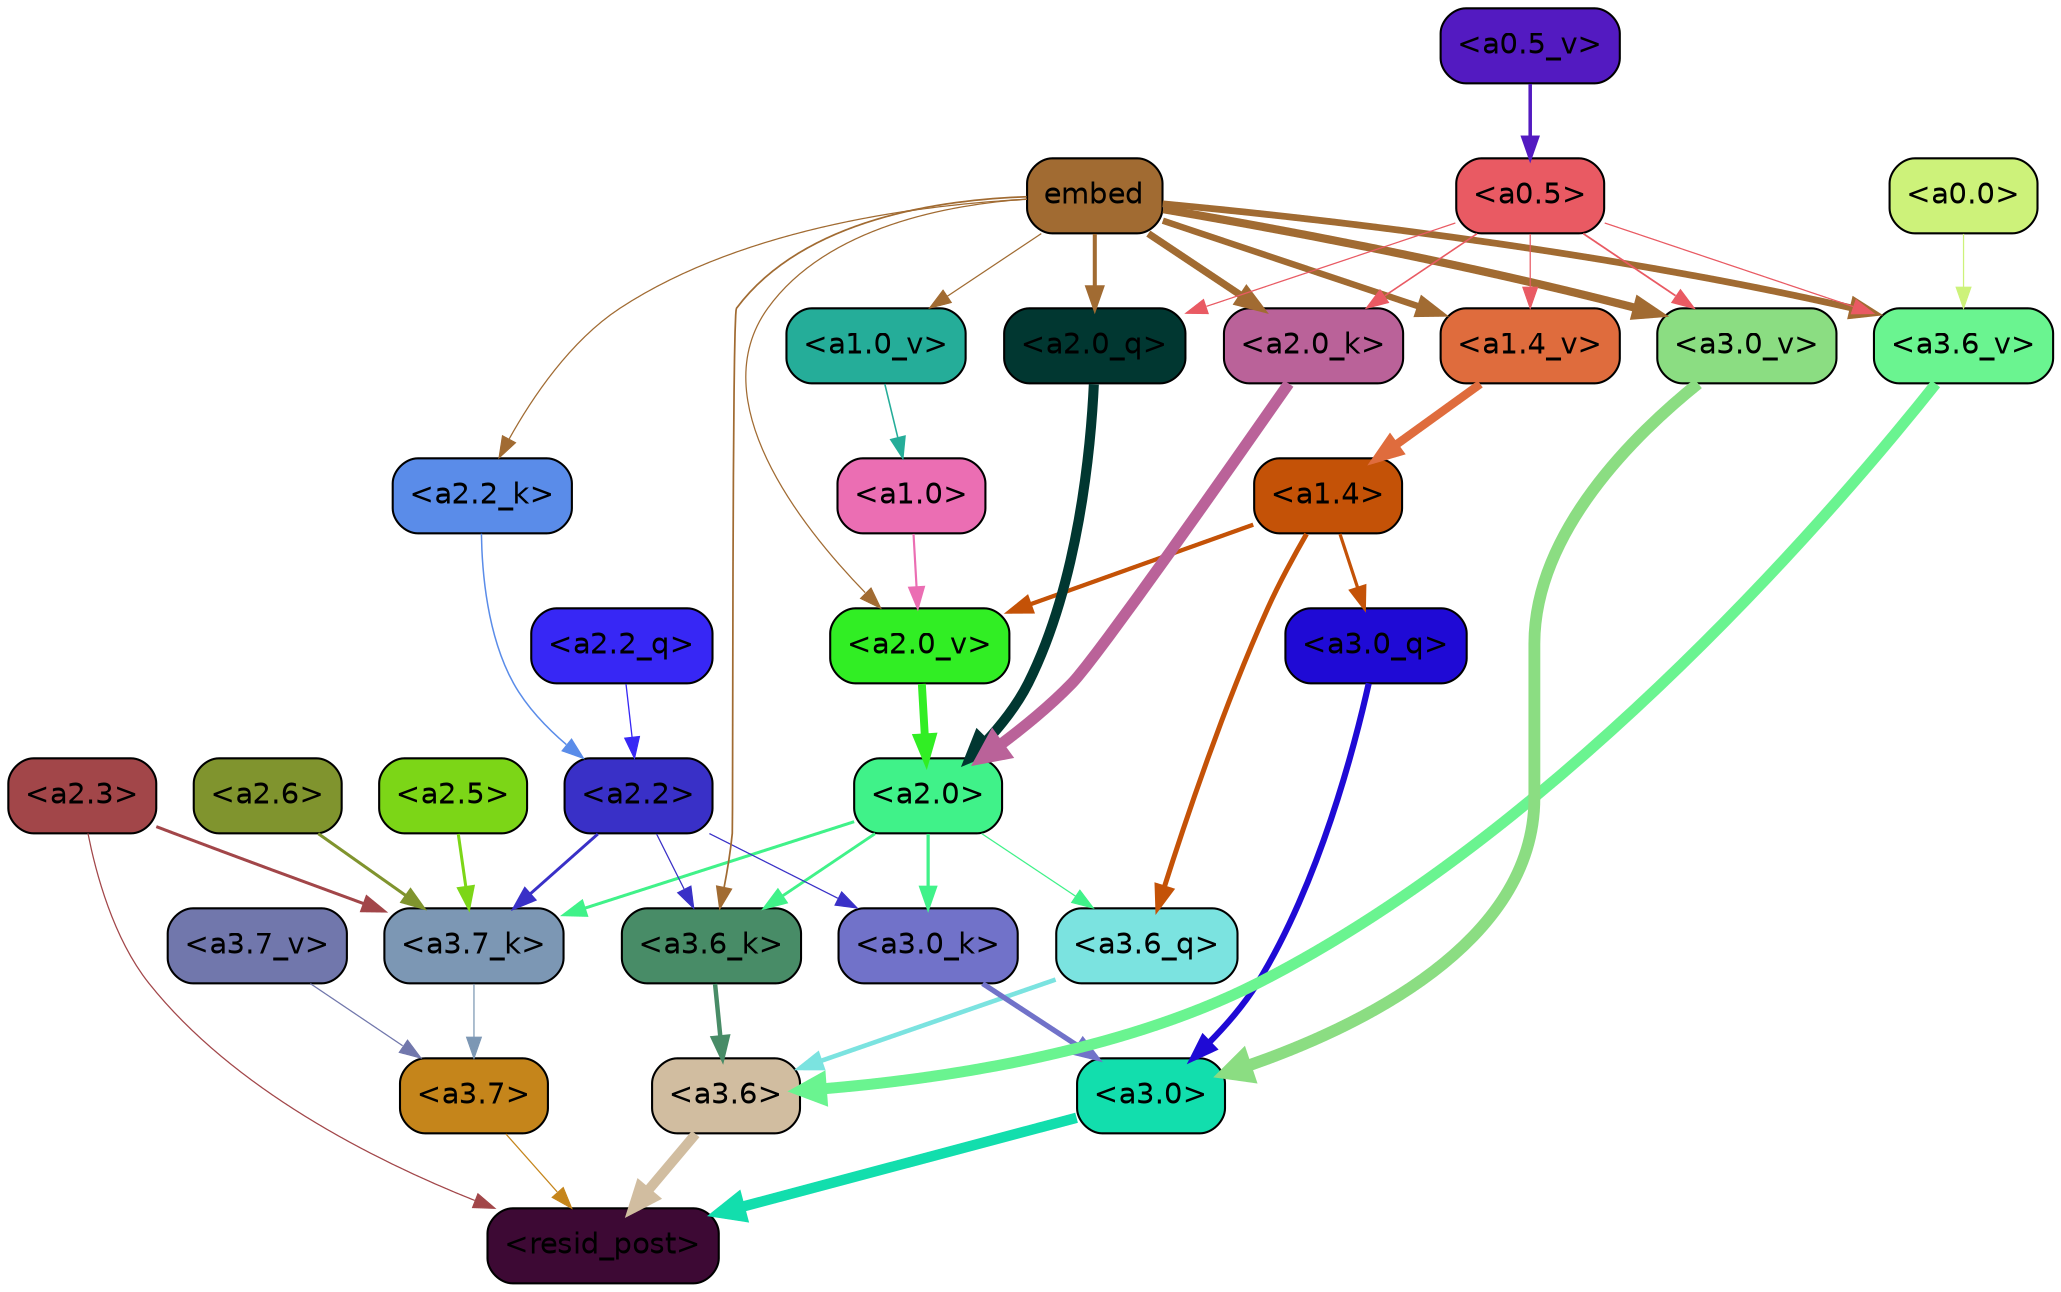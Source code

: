 strict digraph "" {
	graph [bgcolor=transparent,
		layout=dot,
		overlap=false,
		splines=true
	];
	"<a3.7>"	[color=black,
		fillcolor="#c5851b",
		fontname=Helvetica,
		shape=box,
		style="filled, rounded"];
	"<resid_post>"	[color=black,
		fillcolor="#3d0934",
		fontname=Helvetica,
		shape=box,
		style="filled, rounded"];
	"<a3.7>" -> "<resid_post>"	[color="#c5851b",
		penwidth=0.6];
	"<a3.6>"	[color=black,
		fillcolor="#d1bda0",
		fontname=Helvetica,
		shape=box,
		style="filled, rounded"];
	"<a3.6>" -> "<resid_post>"	[color="#d1bda0",
		penwidth=4.749041676521301];
	"<a3.0>"	[color=black,
		fillcolor="#12dead",
		fontname=Helvetica,
		shape=box,
		style="filled, rounded"];
	"<a3.0>" -> "<resid_post>"	[color="#12dead",
		penwidth=5.004215121269226];
	"<a2.3>"	[color=black,
		fillcolor="#a24649",
		fontname=Helvetica,
		shape=box,
		style="filled, rounded"];
	"<a2.3>" -> "<resid_post>"	[color="#a24649",
		penwidth=0.6];
	"<a3.7_k>"	[color=black,
		fillcolor="#7c97b4",
		fontname=Helvetica,
		shape=box,
		style="filled, rounded"];
	"<a2.3>" -> "<a3.7_k>"	[color="#a24649",
		penwidth=1.4559586644172668];
	"<a3.6_q>"	[color=black,
		fillcolor="#7be3e0",
		fontname=Helvetica,
		shape=box,
		style="filled, rounded"];
	"<a3.6_q>" -> "<a3.6>"	[color="#7be3e0",
		penwidth=2.199681341648102];
	"<a3.0_q>"	[color=black,
		fillcolor="#1f0ad5",
		fontname=Helvetica,
		shape=box,
		style="filled, rounded"];
	"<a3.0_q>" -> "<a3.0>"	[color="#1f0ad5",
		penwidth=2.9459195733070374];
	"<a3.7_k>" -> "<a3.7>"	[color="#7c97b4",
		penwidth=0.6];
	"<a3.6_k>"	[color=black,
		fillcolor="#488c67",
		fontname=Helvetica,
		shape=box,
		style="filled, rounded"];
	"<a3.6_k>" -> "<a3.6>"	[color="#488c67",
		penwidth=2.13908451795578];
	"<a3.0_k>"	[color=black,
		fillcolor="#7172c9",
		fontname=Helvetica,
		shape=box,
		style="filled, rounded"];
	"<a3.0_k>" -> "<a3.0>"	[color="#7172c9",
		penwidth=2.520303964614868];
	"<a3.7_v>"	[color=black,
		fillcolor="#7177ac",
		fontname=Helvetica,
		shape=box,
		style="filled, rounded"];
	"<a3.7_v>" -> "<a3.7>"	[color="#7177ac",
		penwidth=0.6];
	"<a3.6_v>"	[color=black,
		fillcolor="#6af490",
		fontname=Helvetica,
		shape=box,
		style="filled, rounded"];
	"<a3.6_v>" -> "<a3.6>"	[color="#6af490",
		penwidth=5.297133803367615];
	"<a3.0_v>"	[color=black,
		fillcolor="#8bdd82",
		fontname=Helvetica,
		shape=box,
		style="filled, rounded"];
	"<a3.0_v>" -> "<a3.0>"	[color="#8bdd82",
		penwidth=5.680712580680847];
	"<a2.0>"	[color=black,
		fillcolor="#40f289",
		fontname=Helvetica,
		shape=box,
		style="filled, rounded"];
	"<a2.0>" -> "<a3.6_q>"	[color="#40f289",
		penwidth=0.6];
	"<a2.0>" -> "<a3.7_k>"	[color="#40f289",
		penwidth=1.4582423567771912];
	"<a2.0>" -> "<a3.6_k>"	[color="#40f289",
		penwidth=1.3792681694030762];
	"<a2.0>" -> "<a3.0_k>"	[color="#40f289",
		penwidth=1.5433646440505981];
	"<a1.4>"	[color=black,
		fillcolor="#c45207",
		fontname=Helvetica,
		shape=box,
		style="filled, rounded"];
	"<a1.4>" -> "<a3.6_q>"	[color="#c45207",
		penwidth=2.407962203025818];
	"<a1.4>" -> "<a3.0_q>"	[color="#c45207",
		penwidth=1.5490156412124634];
	"<a2.0_v>"	[color=black,
		fillcolor="#31ee24",
		fontname=Helvetica,
		shape=box,
		style="filled, rounded"];
	"<a1.4>" -> "<a2.0_v>"	[color="#c45207",
		penwidth=2.058677911758423];
	"<a2.6>"	[color=black,
		fillcolor="#80942e",
		fontname=Helvetica,
		shape=box,
		style="filled, rounded"];
	"<a2.6>" -> "<a3.7_k>"	[color="#80942e",
		penwidth=1.468173325061798];
	"<a2.5>"	[color=black,
		fillcolor="#7cd617",
		fontname=Helvetica,
		shape=box,
		style="filled, rounded"];
	"<a2.5>" -> "<a3.7_k>"	[color="#7cd617",
		penwidth=1.457568109035492];
	"<a2.2>"	[color=black,
		fillcolor="#3930c7",
		fontname=Helvetica,
		shape=box,
		style="filled, rounded"];
	"<a2.2>" -> "<a3.7_k>"	[color="#3930c7",
		penwidth=1.4199435114860535];
	"<a2.2>" -> "<a3.6_k>"	[color="#3930c7",
		penwidth=0.6];
	"<a2.2>" -> "<a3.0_k>"	[color="#3930c7",
		penwidth=0.6];
	embed	[color=black,
		fillcolor="#a16b32",
		fontname=Helvetica,
		shape=box,
		style="filled, rounded"];
	embed -> "<a3.6_k>"	[color="#a16b32",
		penwidth=0.8273519277572632];
	embed -> "<a3.6_v>"	[color="#a16b32",
		penwidth=3.2414157912135124];
	embed -> "<a3.0_v>"	[color="#a16b32",
		penwidth=3.929257571697235];
	"<a2.0_q>"	[color=black,
		fillcolor="#013731",
		fontname=Helvetica,
		shape=box,
		style="filled, rounded"];
	embed -> "<a2.0_q>"	[color="#a16b32",
		penwidth=1.9435837268829346];
	"<a2.2_k>"	[color=black,
		fillcolor="#5a8ce9",
		fontname=Helvetica,
		shape=box,
		style="filled, rounded"];
	embed -> "<a2.2_k>"	[color="#a16b32",
		penwidth=0.6];
	"<a2.0_k>"	[color=black,
		fillcolor="#ba6299",
		fontname=Helvetica,
		shape=box,
		style="filled, rounded"];
	embed -> "<a2.0_k>"	[color="#a16b32",
		penwidth=3.4579111337661743];
	embed -> "<a2.0_v>"	[color="#a16b32",
		penwidth=0.6];
	"<a1.4_v>"	[color=black,
		fillcolor="#df6c3d",
		fontname=Helvetica,
		shape=box,
		style="filled, rounded"];
	embed -> "<a1.4_v>"	[color="#a16b32",
		penwidth=3.0905416011810303];
	"<a1.0_v>"	[color=black,
		fillcolor="#25ad99",
		fontname=Helvetica,
		shape=box,
		style="filled, rounded"];
	embed -> "<a1.0_v>"	[color="#a16b32",
		penwidth=0.6];
	"<a0.5>"	[color=black,
		fillcolor="#e95a63",
		fontname=Helvetica,
		shape=box,
		style="filled, rounded"];
	"<a0.5>" -> "<a3.6_v>"	[color="#e95a63",
		penwidth=0.6];
	"<a0.5>" -> "<a3.0_v>"	[color="#e95a63",
		penwidth=0.8535017371177673];
	"<a0.5>" -> "<a2.0_q>"	[color="#e95a63",
		penwidth=0.6];
	"<a0.5>" -> "<a2.0_k>"	[color="#e95a63",
		penwidth=0.7646331787109375];
	"<a0.5>" -> "<a1.4_v>"	[color="#e95a63",
		penwidth=0.6];
	"<a0.0>"	[color=black,
		fillcolor="#cdf27a",
		fontname=Helvetica,
		shape=box,
		style="filled, rounded"];
	"<a0.0>" -> "<a3.6_v>"	[color="#cdf27a",
		penwidth=0.6];
	"<a2.2_q>"	[color=black,
		fillcolor="#3727f5",
		fontname=Helvetica,
		shape=box,
		style="filled, rounded"];
	"<a2.2_q>" -> "<a2.2>"	[color="#3727f5",
		penwidth=0.6301735639572144];
	"<a2.0_q>" -> "<a2.0>"	[color="#013731",
		penwidth=4.832814455032349];
	"<a2.2_k>" -> "<a2.2>"	[color="#5a8ce9",
		penwidth=0.7200896441936493];
	"<a2.0_k>" -> "<a2.0>"	[color="#ba6299",
		penwidth=5.423068851232529];
	"<a2.0_v>" -> "<a2.0>"	[color="#31ee24",
		penwidth=3.7890332341194153];
	"<a1.0>"	[color=black,
		fillcolor="#eb6eb3",
		fontname=Helvetica,
		shape=box,
		style="filled, rounded"];
	"<a1.0>" -> "<a2.0_v>"	[color="#eb6eb3",
		penwidth=1.041085124015808];
	"<a1.4_v>" -> "<a1.4>"	[color="#df6c3d",
		penwidth=4.065267086029053];
	"<a1.0_v>" -> "<a1.0>"	[color="#25ad99",
		penwidth=0.7517843246459961];
	"<a0.5_v>"	[color=black,
		fillcolor="#531ac1",
		fontname=Helvetica,
		shape=box,
		style="filled, rounded"];
	"<a0.5_v>" -> "<a0.5>"	[color="#531ac1",
		penwidth=1.6968014240264893];
}
